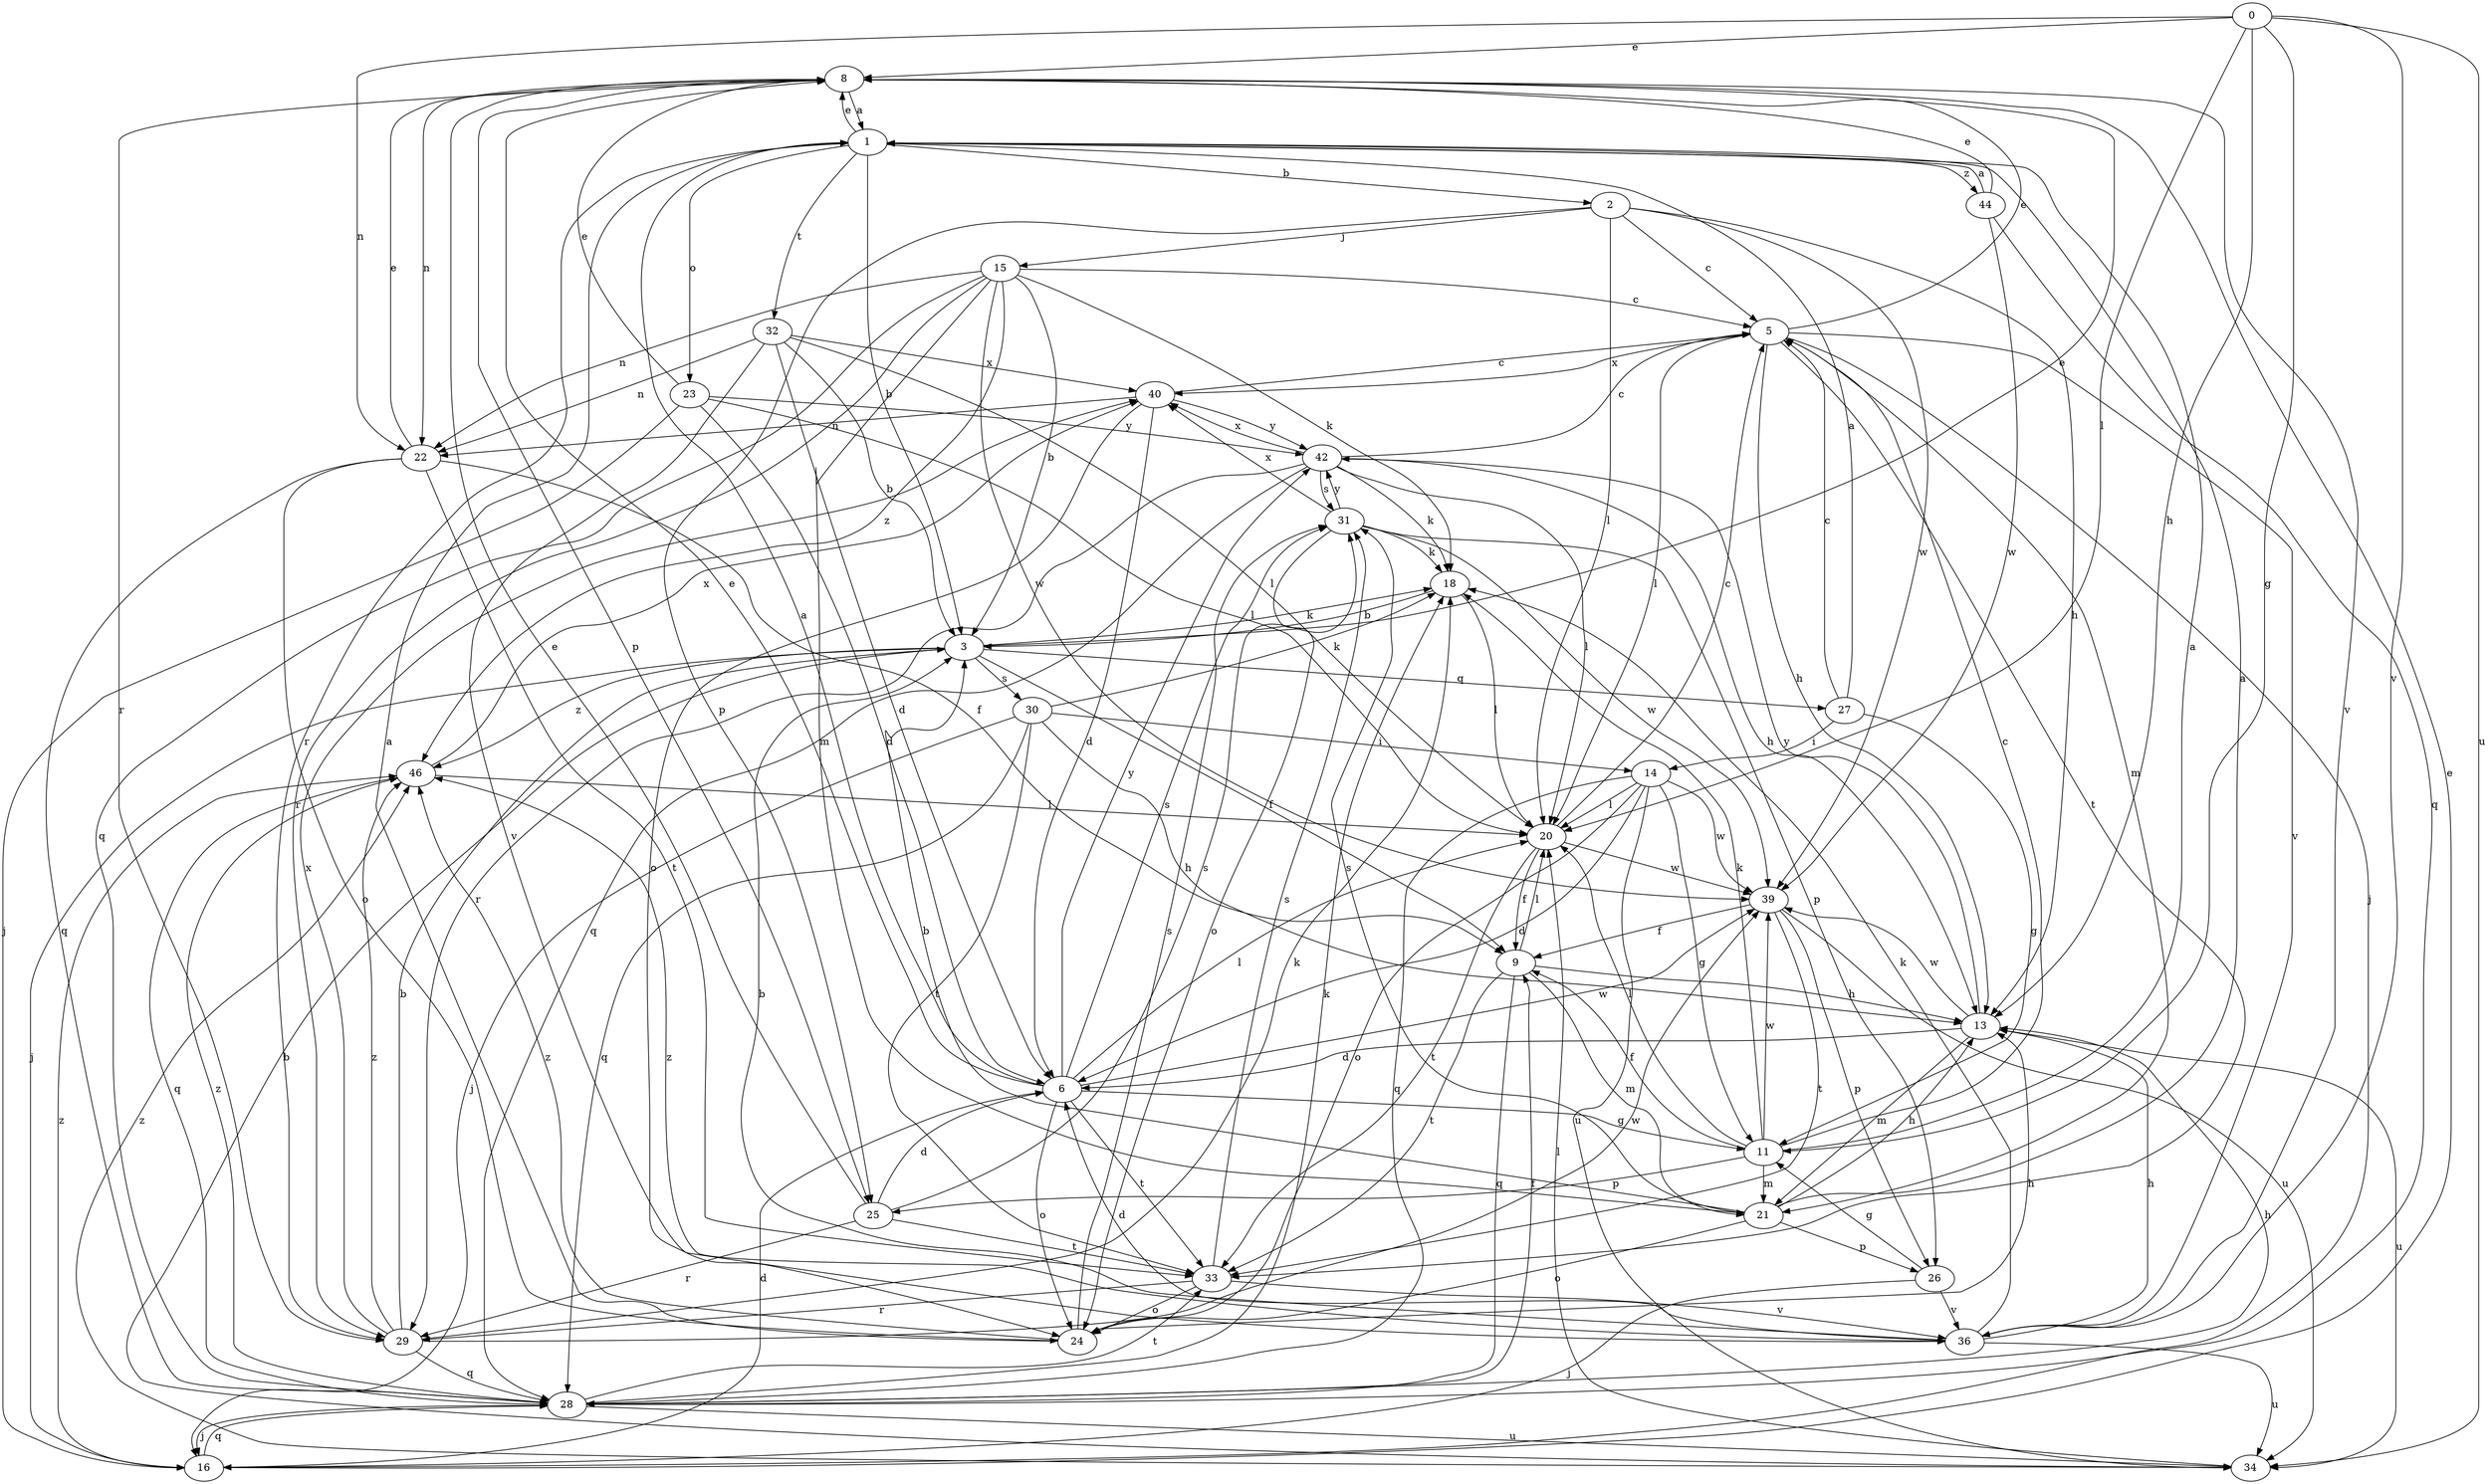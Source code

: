strict digraph  {
0;
1;
2;
3;
5;
6;
8;
9;
11;
13;
14;
15;
16;
18;
20;
21;
22;
23;
24;
25;
26;
27;
28;
29;
30;
31;
32;
33;
34;
36;
39;
40;
42;
44;
46;
0 -> 8  [label=e];
0 -> 11  [label=g];
0 -> 13  [label=h];
0 -> 20  [label=l];
0 -> 22  [label=n];
0 -> 34  [label=u];
0 -> 36  [label=v];
1 -> 2  [label=b];
1 -> 3  [label=b];
1 -> 8  [label=e];
1 -> 23  [label=o];
1 -> 29  [label=r];
1 -> 32  [label=t];
1 -> 44  [label=z];
2 -> 5  [label=c];
2 -> 13  [label=h];
2 -> 15  [label=j];
2 -> 20  [label=l];
2 -> 25  [label=p];
2 -> 39  [label=w];
3 -> 8  [label=e];
3 -> 9  [label=f];
3 -> 16  [label=j];
3 -> 18  [label=k];
3 -> 27  [label=q];
3 -> 30  [label=s];
3 -> 46  [label=z];
5 -> 8  [label=e];
5 -> 13  [label=h];
5 -> 16  [label=j];
5 -> 20  [label=l];
5 -> 21  [label=m];
5 -> 33  [label=t];
5 -> 36  [label=v];
5 -> 40  [label=x];
6 -> 1  [label=a];
6 -> 8  [label=e];
6 -> 11  [label=g];
6 -> 20  [label=l];
6 -> 24  [label=o];
6 -> 31  [label=s];
6 -> 33  [label=t];
6 -> 39  [label=w];
6 -> 42  [label=y];
8 -> 1  [label=a];
8 -> 22  [label=n];
8 -> 25  [label=p];
8 -> 29  [label=r];
8 -> 36  [label=v];
9 -> 13  [label=h];
9 -> 20  [label=l];
9 -> 21  [label=m];
9 -> 28  [label=q];
9 -> 33  [label=t];
11 -> 1  [label=a];
11 -> 5  [label=c];
11 -> 9  [label=f];
11 -> 18  [label=k];
11 -> 20  [label=l];
11 -> 21  [label=m];
11 -> 25  [label=p];
11 -> 39  [label=w];
13 -> 6  [label=d];
13 -> 21  [label=m];
13 -> 34  [label=u];
13 -> 39  [label=w];
13 -> 42  [label=y];
14 -> 6  [label=d];
14 -> 11  [label=g];
14 -> 20  [label=l];
14 -> 24  [label=o];
14 -> 28  [label=q];
14 -> 34  [label=u];
14 -> 39  [label=w];
15 -> 3  [label=b];
15 -> 5  [label=c];
15 -> 18  [label=k];
15 -> 21  [label=m];
15 -> 22  [label=n];
15 -> 28  [label=q];
15 -> 29  [label=r];
15 -> 39  [label=w];
15 -> 46  [label=z];
16 -> 6  [label=d];
16 -> 8  [label=e];
16 -> 28  [label=q];
16 -> 46  [label=z];
18 -> 3  [label=b];
18 -> 20  [label=l];
20 -> 5  [label=c];
20 -> 9  [label=f];
20 -> 33  [label=t];
20 -> 39  [label=w];
21 -> 1  [label=a];
21 -> 3  [label=b];
21 -> 13  [label=h];
21 -> 24  [label=o];
21 -> 26  [label=p];
21 -> 31  [label=s];
22 -> 8  [label=e];
22 -> 9  [label=f];
22 -> 24  [label=o];
22 -> 28  [label=q];
22 -> 33  [label=t];
23 -> 6  [label=d];
23 -> 8  [label=e];
23 -> 16  [label=j];
23 -> 20  [label=l];
23 -> 42  [label=y];
24 -> 1  [label=a];
24 -> 13  [label=h];
24 -> 31  [label=s];
24 -> 46  [label=z];
25 -> 6  [label=d];
25 -> 8  [label=e];
25 -> 29  [label=r];
25 -> 31  [label=s];
25 -> 33  [label=t];
26 -> 11  [label=g];
26 -> 16  [label=j];
26 -> 36  [label=v];
27 -> 1  [label=a];
27 -> 5  [label=c];
27 -> 11  [label=g];
27 -> 14  [label=i];
28 -> 9  [label=f];
28 -> 13  [label=h];
28 -> 16  [label=j];
28 -> 18  [label=k];
28 -> 33  [label=t];
28 -> 34  [label=u];
28 -> 46  [label=z];
29 -> 3  [label=b];
29 -> 18  [label=k];
29 -> 28  [label=q];
29 -> 39  [label=w];
29 -> 40  [label=x];
29 -> 46  [label=z];
30 -> 13  [label=h];
30 -> 14  [label=i];
30 -> 16  [label=j];
30 -> 18  [label=k];
30 -> 28  [label=q];
30 -> 33  [label=t];
31 -> 18  [label=k];
31 -> 24  [label=o];
31 -> 26  [label=p];
31 -> 39  [label=w];
31 -> 40  [label=x];
31 -> 42  [label=y];
32 -> 3  [label=b];
32 -> 6  [label=d];
32 -> 20  [label=l];
32 -> 22  [label=n];
32 -> 36  [label=v];
32 -> 40  [label=x];
33 -> 24  [label=o];
33 -> 29  [label=r];
33 -> 31  [label=s];
33 -> 36  [label=v];
34 -> 3  [label=b];
34 -> 20  [label=l];
34 -> 46  [label=z];
36 -> 3  [label=b];
36 -> 6  [label=d];
36 -> 13  [label=h];
36 -> 18  [label=k];
36 -> 34  [label=u];
36 -> 46  [label=z];
39 -> 9  [label=f];
39 -> 26  [label=p];
39 -> 33  [label=t];
39 -> 34  [label=u];
40 -> 5  [label=c];
40 -> 6  [label=d];
40 -> 22  [label=n];
40 -> 24  [label=o];
40 -> 42  [label=y];
42 -> 5  [label=c];
42 -> 13  [label=h];
42 -> 18  [label=k];
42 -> 20  [label=l];
42 -> 28  [label=q];
42 -> 29  [label=r];
42 -> 31  [label=s];
42 -> 40  [label=x];
44 -> 1  [label=a];
44 -> 8  [label=e];
44 -> 28  [label=q];
44 -> 39  [label=w];
46 -> 20  [label=l];
46 -> 28  [label=q];
46 -> 40  [label=x];
}
